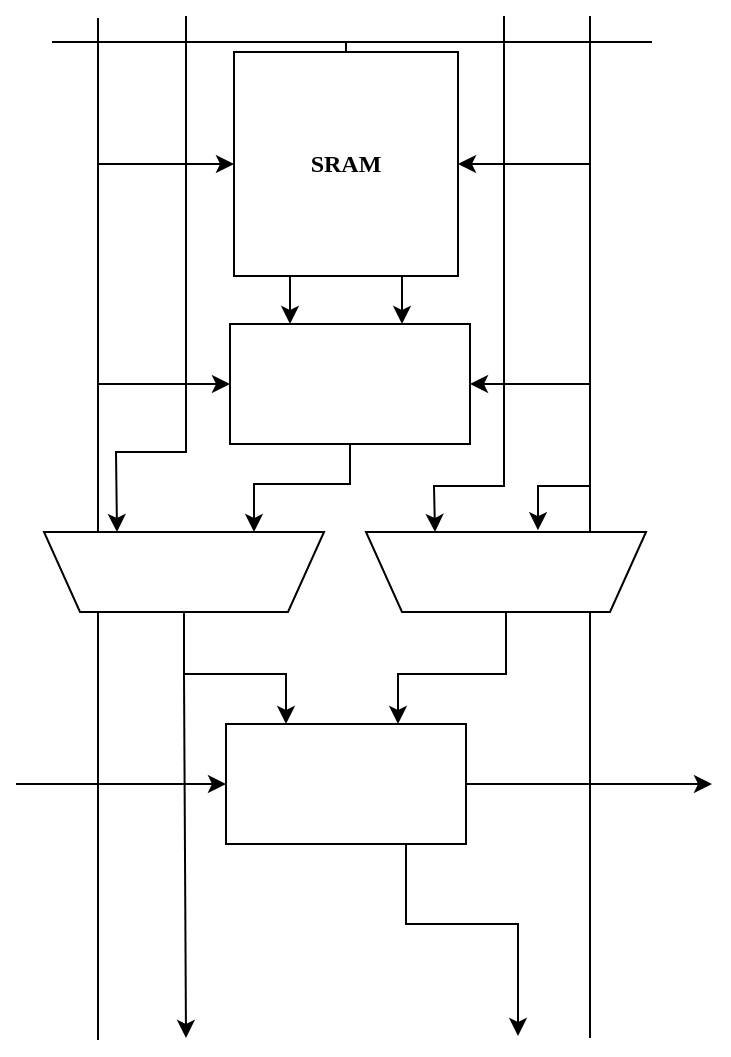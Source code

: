<mxfile version="17.2.1" type="github">
  <diagram id="6HVer8RZPl2ibDI8MOXv" name="Page-1">
    <mxGraphModel dx="2204" dy="1196" grid="1" gridSize="1" guides="1" tooltips="1" connect="1" arrows="1" fold="1" page="1" pageScale="1" pageWidth="850" pageHeight="1100" math="0" shadow="0">
      <root>
        <mxCell id="0" />
        <mxCell id="1" parent="0" />
        <mxCell id="6fAnoVLGK3YGRXLnY87i-16" value="" style="endArrow=none;html=1;rounded=0;" edge="1" parent="1">
          <mxGeometry width="50" height="50" relative="1" as="geometry">
            <mxPoint x="266" y="116" as="sourcePoint" />
            <mxPoint x="566" y="116" as="targetPoint" />
          </mxGeometry>
        </mxCell>
        <mxCell id="zcrkmyllq4I9rVtdNj1M-1" value="&lt;font face=&quot;Times New Roman&quot;&gt;&lt;b&gt;SRAM&lt;/b&gt;&lt;/font&gt;" style="whiteSpace=wrap;html=1;aspect=fixed;" parent="1" vertex="1">
          <mxGeometry x="357" y="121" width="112" height="112" as="geometry" />
        </mxCell>
        <mxCell id="zcrkmyllq4I9rVtdNj1M-3" value="" style="rounded=0;whiteSpace=wrap;html=1;fontFamily=Times New Roman;" parent="1" vertex="1">
          <mxGeometry x="355" y="257" width="120" height="60" as="geometry" />
        </mxCell>
        <mxCell id="zcrkmyllq4I9rVtdNj1M-6" value="" style="rounded=0;whiteSpace=wrap;html=1;fontFamily=Times New Roman;" parent="1" vertex="1">
          <mxGeometry x="353" y="457" width="120" height="60" as="geometry" />
        </mxCell>
        <mxCell id="zcrkmyllq4I9rVtdNj1M-7" value="" style="endArrow=classic;html=1;rounded=0;fontFamily=Times New Roman;exitX=0.25;exitY=1;exitDx=0;exitDy=0;entryX=0.25;entryY=0;entryDx=0;entryDy=0;" parent="1" source="zcrkmyllq4I9rVtdNj1M-1" target="zcrkmyllq4I9rVtdNj1M-3" edge="1">
          <mxGeometry width="50" height="50" relative="1" as="geometry">
            <mxPoint x="399" y="409" as="sourcePoint" />
            <mxPoint x="449" y="359" as="targetPoint" />
          </mxGeometry>
        </mxCell>
        <mxCell id="zcrkmyllq4I9rVtdNj1M-9" value="" style="endArrow=classic;html=1;rounded=0;fontFamily=Times New Roman;exitX=0.75;exitY=1;exitDx=0;exitDy=0;" parent="1" source="zcrkmyllq4I9rVtdNj1M-1" edge="1">
          <mxGeometry width="50" height="50" relative="1" as="geometry">
            <mxPoint x="386" y="234" as="sourcePoint" />
            <mxPoint x="441" y="257" as="targetPoint" />
          </mxGeometry>
        </mxCell>
        <mxCell id="zcrkmyllq4I9rVtdNj1M-10" value="" style="endArrow=none;html=1;rounded=0;fontFamily=Times New Roman;" parent="1" edge="1">
          <mxGeometry width="50" height="50" relative="1" as="geometry">
            <mxPoint x="289" y="615" as="sourcePoint" />
            <mxPoint x="289" y="104" as="targetPoint" />
          </mxGeometry>
        </mxCell>
        <mxCell id="6fAnoVLGK3YGRXLnY87i-2" value="" style="endArrow=none;html=1;rounded=0;fontFamily=Times New Roman;" edge="1" parent="1">
          <mxGeometry width="50" height="50" relative="1" as="geometry">
            <mxPoint x="535" y="614" as="sourcePoint" />
            <mxPoint x="535" y="103" as="targetPoint" />
          </mxGeometry>
        </mxCell>
        <mxCell id="zcrkmyllq4I9rVtdNj1M-4" value="" style="shape=trapezoid;perimeter=trapezoidPerimeter;whiteSpace=wrap;html=1;fixedSize=1;fontFamily=Times New Roman;rotation=-180;size=18;" parent="1" vertex="1">
          <mxGeometry x="262" y="361" width="140" height="40" as="geometry" />
        </mxCell>
        <mxCell id="zcrkmyllq4I9rVtdNj1M-11" value="" style="endArrow=classic;html=1;rounded=0;fontFamily=Times New Roman;exitX=0.5;exitY=1;exitDx=0;exitDy=0;entryX=0.25;entryY=1;entryDx=0;entryDy=0;" parent="1" source="zcrkmyllq4I9rVtdNj1M-3" target="zcrkmyllq4I9rVtdNj1M-4" edge="1">
          <mxGeometry width="50" height="50" relative="1" as="geometry">
            <mxPoint x="399" y="409" as="sourcePoint" />
            <mxPoint x="449" y="359" as="targetPoint" />
            <Array as="points">
              <mxPoint x="415" y="337" />
              <mxPoint x="367" y="337" />
            </Array>
          </mxGeometry>
        </mxCell>
        <mxCell id="6fAnoVLGK3YGRXLnY87i-4" value="" style="endArrow=classic;html=1;rounded=0;entryX=0;entryY=0.5;entryDx=0;entryDy=0;" edge="1" parent="1" target="zcrkmyllq4I9rVtdNj1M-6">
          <mxGeometry width="50" height="50" relative="1" as="geometry">
            <mxPoint x="248" y="487" as="sourcePoint" />
            <mxPoint x="367" y="491" as="targetPoint" />
          </mxGeometry>
        </mxCell>
        <mxCell id="6fAnoVLGK3YGRXLnY87i-5" value="" style="endArrow=classic;html=1;rounded=0;exitX=0.5;exitY=0;exitDx=0;exitDy=0;entryX=0.25;entryY=0;entryDx=0;entryDy=0;" edge="1" parent="1" source="zcrkmyllq4I9rVtdNj1M-4" target="zcrkmyllq4I9rVtdNj1M-6">
          <mxGeometry width="50" height="50" relative="1" as="geometry">
            <mxPoint x="236" y="378" as="sourcePoint" />
            <mxPoint x="286" y="328" as="targetPoint" />
            <Array as="points">
              <mxPoint x="332" y="432" />
              <mxPoint x="383" y="432" />
            </Array>
          </mxGeometry>
        </mxCell>
        <mxCell id="6fAnoVLGK3YGRXLnY87i-6" value="" style="endArrow=classic;html=1;rounded=0;exitX=0.5;exitY=0;exitDx=0;exitDy=0;entryX=0.25;entryY=0;entryDx=0;entryDy=0;" edge="1" parent="1" source="6fAnoVLGK3YGRXLnY87i-7">
          <mxGeometry width="50" height="50" relative="1" as="geometry">
            <mxPoint x="486" y="399.5" as="sourcePoint" />
            <mxPoint x="439" y="457" as="targetPoint" />
            <Array as="points">
              <mxPoint x="493" y="432" />
              <mxPoint x="439" y="432" />
            </Array>
          </mxGeometry>
        </mxCell>
        <mxCell id="6fAnoVLGK3YGRXLnY87i-7" value="" style="shape=trapezoid;perimeter=trapezoidPerimeter;whiteSpace=wrap;html=1;fixedSize=1;fontFamily=Times New Roman;rotation=-180;size=18;" vertex="1" parent="1">
          <mxGeometry x="423" y="361" width="140" height="40" as="geometry" />
        </mxCell>
        <mxCell id="6fAnoVLGK3YGRXLnY87i-8" value="" style="endArrow=classic;html=1;rounded=0;entryX=0.386;entryY=1.022;entryDx=0;entryDy=0;entryPerimeter=0;" edge="1" parent="1" target="6fAnoVLGK3YGRXLnY87i-7">
          <mxGeometry width="50" height="50" relative="1" as="geometry">
            <mxPoint x="535" y="338" as="sourcePoint" />
            <mxPoint x="297" y="177" as="targetPoint" />
            <Array as="points">
              <mxPoint x="509" y="338" />
              <mxPoint x="509" y="355" />
            </Array>
          </mxGeometry>
        </mxCell>
        <mxCell id="6fAnoVLGK3YGRXLnY87i-9" value="" style="endArrow=classic;html=1;rounded=0;entryX=0;entryY=0.5;entryDx=0;entryDy=0;" edge="1" parent="1" target="zcrkmyllq4I9rVtdNj1M-1">
          <mxGeometry width="50" height="50" relative="1" as="geometry">
            <mxPoint x="289" y="177" as="sourcePoint" />
            <mxPoint x="456" y="98" as="targetPoint" />
          </mxGeometry>
        </mxCell>
        <mxCell id="6fAnoVLGK3YGRXLnY87i-10" value="" style="endArrow=classic;html=1;rounded=0;entryX=1;entryY=0.5;entryDx=0;entryDy=0;" edge="1" parent="1" target="zcrkmyllq4I9rVtdNj1M-1">
          <mxGeometry width="50" height="50" relative="1" as="geometry">
            <mxPoint x="535" y="177" as="sourcePoint" />
            <mxPoint x="432" y="103" as="targetPoint" />
          </mxGeometry>
        </mxCell>
        <mxCell id="6fAnoVLGK3YGRXLnY87i-11" value="" style="endArrow=classic;html=1;rounded=0;entryX=0;entryY=0.5;entryDx=0;entryDy=0;" edge="1" parent="1" target="zcrkmyllq4I9rVtdNj1M-3">
          <mxGeometry width="50" height="50" relative="1" as="geometry">
            <mxPoint x="289" y="287" as="sourcePoint" />
            <mxPoint x="390" y="220" as="targetPoint" />
          </mxGeometry>
        </mxCell>
        <mxCell id="6fAnoVLGK3YGRXLnY87i-12" value="" style="endArrow=classic;html=1;rounded=0;entryX=1;entryY=0.5;entryDx=0;entryDy=0;" edge="1" parent="1" target="zcrkmyllq4I9rVtdNj1M-3">
          <mxGeometry width="50" height="50" relative="1" as="geometry">
            <mxPoint x="535" y="287" as="sourcePoint" />
            <mxPoint x="450" y="245" as="targetPoint" />
          </mxGeometry>
        </mxCell>
        <mxCell id="6fAnoVLGK3YGRXLnY87i-13" value="" style="endArrow=classic;html=1;rounded=0;" edge="1" parent="1">
          <mxGeometry width="50" height="50" relative="1" as="geometry">
            <mxPoint x="332" y="432" as="sourcePoint" />
            <mxPoint x="333" y="614" as="targetPoint" />
          </mxGeometry>
        </mxCell>
        <mxCell id="6fAnoVLGK3YGRXLnY87i-14" value="" style="endArrow=classic;html=1;rounded=0;exitX=0.75;exitY=1;exitDx=0;exitDy=0;" edge="1" parent="1" source="zcrkmyllq4I9rVtdNj1M-6">
          <mxGeometry width="50" height="50" relative="1" as="geometry">
            <mxPoint x="423" y="536" as="sourcePoint" />
            <mxPoint x="499" y="613" as="targetPoint" />
            <Array as="points">
              <mxPoint x="443" y="557" />
              <mxPoint x="499" y="557" />
            </Array>
          </mxGeometry>
        </mxCell>
        <mxCell id="6fAnoVLGK3YGRXLnY87i-15" value="" style="endArrow=classic;html=1;rounded=0;exitX=1;exitY=0.5;exitDx=0;exitDy=0;" edge="1" parent="1" source="zcrkmyllq4I9rVtdNj1M-6">
          <mxGeometry width="50" height="50" relative="1" as="geometry">
            <mxPoint x="425" y="551" as="sourcePoint" />
            <mxPoint x="596" y="487" as="targetPoint" />
          </mxGeometry>
        </mxCell>
        <mxCell id="6fAnoVLGK3YGRXLnY87i-22" value="" style="endArrow=none;html=1;rounded=0;entryX=0.5;entryY=0;entryDx=0;entryDy=0;" edge="1" parent="1" target="zcrkmyllq4I9rVtdNj1M-1">
          <mxGeometry width="50" height="50" relative="1" as="geometry">
            <mxPoint x="413" y="116" as="sourcePoint" />
            <mxPoint x="402" y="124" as="targetPoint" />
          </mxGeometry>
        </mxCell>
        <mxCell id="6fAnoVLGK3YGRXLnY87i-23" value="" style="endArrow=classic;html=1;rounded=0;" edge="1" parent="1">
          <mxGeometry width="50" height="50" relative="1" as="geometry">
            <mxPoint x="333" y="103" as="sourcePoint" />
            <mxPoint x="298.5" y="361" as="targetPoint" />
            <Array as="points">
              <mxPoint x="333" y="321" />
              <mxPoint x="298" y="321" />
            </Array>
          </mxGeometry>
        </mxCell>
        <mxCell id="6fAnoVLGK3YGRXLnY87i-28" value="" style="endArrow=classic;html=1;rounded=0;" edge="1" parent="1">
          <mxGeometry width="50" height="50" relative="1" as="geometry">
            <mxPoint x="492" y="103" as="sourcePoint" />
            <mxPoint x="457.5" y="361.0" as="targetPoint" />
            <Array as="points">
              <mxPoint x="492" y="338" />
              <mxPoint x="457" y="338" />
            </Array>
          </mxGeometry>
        </mxCell>
      </root>
    </mxGraphModel>
  </diagram>
</mxfile>
